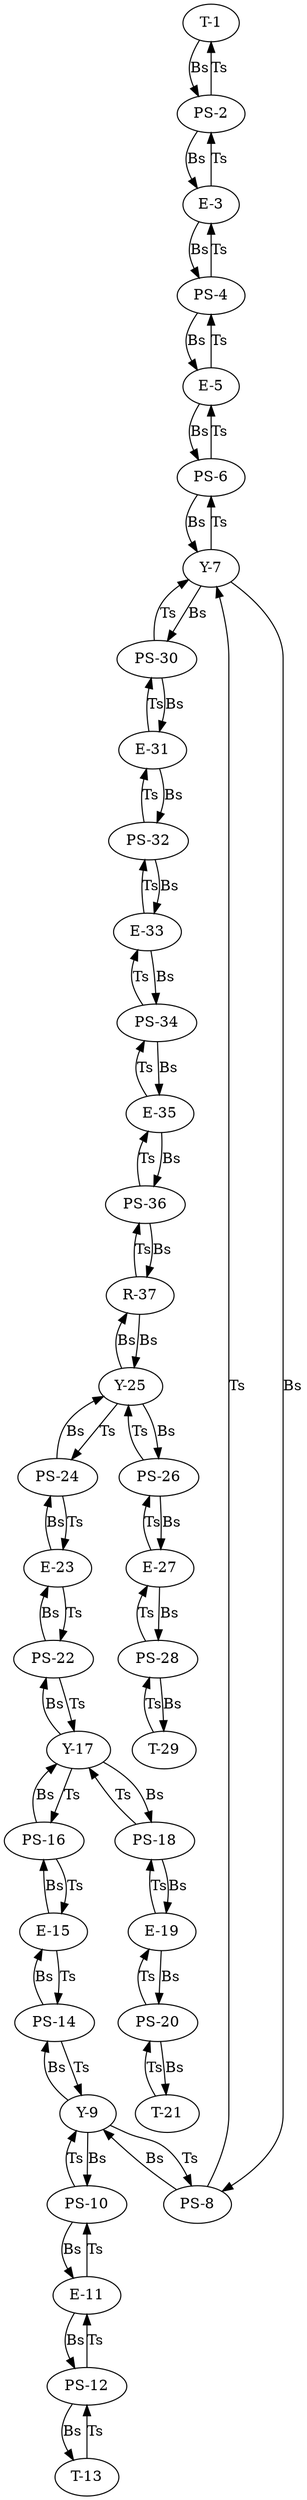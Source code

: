 digraph graphname {
"925e2d76-64ec-4805-bc50-4d6f3ab7c4c6" [label="T-1"]
"b596b587-b3c4-4c25-8bd3-f919dff63f5d" [label="E-3"]
"8458a3a7-61ce-4908-9b01-7f3e47c26490" [label="E-5"]
"9a8625fe-9db3-4334-9178-4ed53c883afc" [label="Y-7"]
"bbaa064c-1f0c-4a25-99b4-dfd227e52f9b" [label="Y-9"]
"2aa363bb-7e6f-4f1b-9e84-5ad33d7ea24e" [label="E-11"]
"39a10e42-5ce9-4cd7-876f-6df872833789" [label="T-13"]
"0e443f47-0bf8-4cbd-ad91-58cc01d0fb9e" [label="E-15"]
"8d114520-3b86-40a2-bf0f-6a0485da0f44" [label="Y-17"]
"2191c978-5555-4bea-9508-4a3c26ef5ed1" [label="E-19"]
"00b1567d-2be5-4b90-826f-b8a2138b932b" [label="T-21"]
"dfeb54b8-19a0-405a-bec7-5faee49cb46b" [label="E-23"]
"631537eb-aaaa-4ef3-ae84-bba4ecb5549f" [label="Y-25"]
"df3813c1-d1a6-4c38-b0a5-8bd0ad20acde" [label="E-27"]
"f997c36d-0f4e-4124-ac3f-5f14892b2281" [label="T-29"]
"112aabad-8b4e-4ec1-8e36-d731f7dbb863" [label="E-31"]
"129f0036-7cdc-4e2c-9d8c-19959ee185c6" [label="E-33"]
"c2fa9e0c-c493-47d7-b3d3-a87b8aacc14e" [label="E-35"]
"0c1e4af5-cc16-4425-96e4-16b8c81e99fb" [label="R-37"]
"21708c85-b74d-431b-9664-135cc974ff3b" [label="PS-2"]
"24f0fd52-4b3d-4905-8aa6-611e868cf3aa" [label="PS-4"]
"ab2abc5b-b94b-470e-9089-258890a979b1" [label="PS-6"]
"e12cd56d-ffb1-4983-894b-363b15c46617" [label="PS-8"]
"113bb118-b4a8-457a-a149-8bbbbeb3c339" [label="PS-30"]
"a398c3ba-13da-4267-860c-8f32130ec8df" [label="PS-14"]
"70f82687-98e0-4556-942e-29b6941575ad" [label="PS-10"]
"3335a615-0106-4af1-ac85-267d557dcbaa" [label="PS-12"]
"5fcaf85d-da37-478a-85e3-9bb8f851fda4" [label="PS-16"]
"108c32e9-1e6b-4e3c-95db-d7a231f3d3dd" [label="PS-22"]
"548d0f66-94f3-49d5-a370-7b5a50392fe8" [label="PS-18"]
"2b5951b0-b21c-4cdd-b94d-44d0cf1a405b" [label="PS-20"]
"31df2ef1-4cb9-4718-af98-ddffb6a16ec6" [label="PS-24"]
"5feac549-a1ad-45db-a1ec-efbdf232fe49" [label="PS-26"]
"e0e106c7-1f7d-4fd1-9f96-ae208b1154b7" [label="PS-28"]
"a5cd8d45-d843-4df3-b179-5af871a01260" [label="PS-32"]
"80b5cd15-2bf1-4a19-9ba1-b63d7a33a6ed" [label="PS-34"]
"7f79a70c-e08e-4a2e-998e-c7571475d78f" [label="PS-36"]
"925e2d76-64ec-4805-bc50-4d6f3ab7c4c6" -> "21708c85-b74d-431b-9664-135cc974ff3b" [label="Bs"]
"b596b587-b3c4-4c25-8bd3-f919dff63f5d" -> "21708c85-b74d-431b-9664-135cc974ff3b" [label="Ts"]
"b596b587-b3c4-4c25-8bd3-f919dff63f5d" -> "24f0fd52-4b3d-4905-8aa6-611e868cf3aa" [label="Bs"]
"8458a3a7-61ce-4908-9b01-7f3e47c26490" -> "24f0fd52-4b3d-4905-8aa6-611e868cf3aa" [label="Ts"]
"8458a3a7-61ce-4908-9b01-7f3e47c26490" -> "ab2abc5b-b94b-470e-9089-258890a979b1" [label="Bs"]
"9a8625fe-9db3-4334-9178-4ed53c883afc" -> "ab2abc5b-b94b-470e-9089-258890a979b1" [label="Ts"]
"9a8625fe-9db3-4334-9178-4ed53c883afc" -> "e12cd56d-ffb1-4983-894b-363b15c46617" [label="Bs"]
"9a8625fe-9db3-4334-9178-4ed53c883afc" -> "113bb118-b4a8-457a-a149-8bbbbeb3c339" [label="Bs"]
"bbaa064c-1f0c-4a25-99b4-dfd227e52f9b" -> "e12cd56d-ffb1-4983-894b-363b15c46617" [label="Ts"]
"bbaa064c-1f0c-4a25-99b4-dfd227e52f9b" -> "a398c3ba-13da-4267-860c-8f32130ec8df" [label="Bs"]
"bbaa064c-1f0c-4a25-99b4-dfd227e52f9b" -> "70f82687-98e0-4556-942e-29b6941575ad" [label="Bs"]
"2aa363bb-7e6f-4f1b-9e84-5ad33d7ea24e" -> "70f82687-98e0-4556-942e-29b6941575ad" [label="Ts"]
"2aa363bb-7e6f-4f1b-9e84-5ad33d7ea24e" -> "3335a615-0106-4af1-ac85-267d557dcbaa" [label="Bs"]
"39a10e42-5ce9-4cd7-876f-6df872833789" -> "3335a615-0106-4af1-ac85-267d557dcbaa" [label="Ts"]
"0e443f47-0bf8-4cbd-ad91-58cc01d0fb9e" -> "a398c3ba-13da-4267-860c-8f32130ec8df" [label="Ts"]
"0e443f47-0bf8-4cbd-ad91-58cc01d0fb9e" -> "5fcaf85d-da37-478a-85e3-9bb8f851fda4" [label="Bs"]
"8d114520-3b86-40a2-bf0f-6a0485da0f44" -> "5fcaf85d-da37-478a-85e3-9bb8f851fda4" [label="Ts"]
"8d114520-3b86-40a2-bf0f-6a0485da0f44" -> "108c32e9-1e6b-4e3c-95db-d7a231f3d3dd" [label="Bs"]
"8d114520-3b86-40a2-bf0f-6a0485da0f44" -> "548d0f66-94f3-49d5-a370-7b5a50392fe8" [label="Bs"]
"2191c978-5555-4bea-9508-4a3c26ef5ed1" -> "548d0f66-94f3-49d5-a370-7b5a50392fe8" [label="Ts"]
"2191c978-5555-4bea-9508-4a3c26ef5ed1" -> "2b5951b0-b21c-4cdd-b94d-44d0cf1a405b" [label="Bs"]
"00b1567d-2be5-4b90-826f-b8a2138b932b" -> "2b5951b0-b21c-4cdd-b94d-44d0cf1a405b" [label="Ts"]
"dfeb54b8-19a0-405a-bec7-5faee49cb46b" -> "108c32e9-1e6b-4e3c-95db-d7a231f3d3dd" [label="Ts"]
"dfeb54b8-19a0-405a-bec7-5faee49cb46b" -> "31df2ef1-4cb9-4718-af98-ddffb6a16ec6" [label="Bs"]
"631537eb-aaaa-4ef3-ae84-bba4ecb5549f" -> "31df2ef1-4cb9-4718-af98-ddffb6a16ec6" [label="Ts"]
"631537eb-aaaa-4ef3-ae84-bba4ecb5549f" -> "5feac549-a1ad-45db-a1ec-efbdf232fe49" [label="Bs"]
"631537eb-aaaa-4ef3-ae84-bba4ecb5549f" -> "0c1e4af5-cc16-4425-96e4-16b8c81e99fb" [label="Bs"]
"df3813c1-d1a6-4c38-b0a5-8bd0ad20acde" -> "5feac549-a1ad-45db-a1ec-efbdf232fe49" [label="Ts"]
"df3813c1-d1a6-4c38-b0a5-8bd0ad20acde" -> "e0e106c7-1f7d-4fd1-9f96-ae208b1154b7" [label="Bs"]
"f997c36d-0f4e-4124-ac3f-5f14892b2281" -> "e0e106c7-1f7d-4fd1-9f96-ae208b1154b7" [label="Ts"]
"112aabad-8b4e-4ec1-8e36-d731f7dbb863" -> "113bb118-b4a8-457a-a149-8bbbbeb3c339" [label="Ts"]
"112aabad-8b4e-4ec1-8e36-d731f7dbb863" -> "a5cd8d45-d843-4df3-b179-5af871a01260" [label="Bs"]
"129f0036-7cdc-4e2c-9d8c-19959ee185c6" -> "a5cd8d45-d843-4df3-b179-5af871a01260" [label="Ts"]
"129f0036-7cdc-4e2c-9d8c-19959ee185c6" -> "80b5cd15-2bf1-4a19-9ba1-b63d7a33a6ed" [label="Bs"]
"c2fa9e0c-c493-47d7-b3d3-a87b8aacc14e" -> "80b5cd15-2bf1-4a19-9ba1-b63d7a33a6ed" [label="Ts"]
"c2fa9e0c-c493-47d7-b3d3-a87b8aacc14e" -> "7f79a70c-e08e-4a2e-998e-c7571475d78f" [label="Bs"]
"0c1e4af5-cc16-4425-96e4-16b8c81e99fb" -> "7f79a70c-e08e-4a2e-998e-c7571475d78f" [label="Ts"]
"0c1e4af5-cc16-4425-96e4-16b8c81e99fb" -> "631537eb-aaaa-4ef3-ae84-bba4ecb5549f" [label="Bs"]
"21708c85-b74d-431b-9664-135cc974ff3b" -> "925e2d76-64ec-4805-bc50-4d6f3ab7c4c6" [label="Ts"]
"21708c85-b74d-431b-9664-135cc974ff3b" -> "b596b587-b3c4-4c25-8bd3-f919dff63f5d" [label="Bs"]
"24f0fd52-4b3d-4905-8aa6-611e868cf3aa" -> "b596b587-b3c4-4c25-8bd3-f919dff63f5d" [label="Ts"]
"24f0fd52-4b3d-4905-8aa6-611e868cf3aa" -> "8458a3a7-61ce-4908-9b01-7f3e47c26490" [label="Bs"]
"ab2abc5b-b94b-470e-9089-258890a979b1" -> "8458a3a7-61ce-4908-9b01-7f3e47c26490" [label="Ts"]
"ab2abc5b-b94b-470e-9089-258890a979b1" -> "9a8625fe-9db3-4334-9178-4ed53c883afc" [label="Bs"]
"e12cd56d-ffb1-4983-894b-363b15c46617" -> "9a8625fe-9db3-4334-9178-4ed53c883afc" [label="Ts"]
"e12cd56d-ffb1-4983-894b-363b15c46617" -> "bbaa064c-1f0c-4a25-99b4-dfd227e52f9b" [label="Bs"]
"113bb118-b4a8-457a-a149-8bbbbeb3c339" -> "9a8625fe-9db3-4334-9178-4ed53c883afc" [label="Ts"]
"113bb118-b4a8-457a-a149-8bbbbeb3c339" -> "112aabad-8b4e-4ec1-8e36-d731f7dbb863" [label="Bs"]
"a398c3ba-13da-4267-860c-8f32130ec8df" -> "bbaa064c-1f0c-4a25-99b4-dfd227e52f9b" [label="Ts"]
"a398c3ba-13da-4267-860c-8f32130ec8df" -> "0e443f47-0bf8-4cbd-ad91-58cc01d0fb9e" [label="Bs"]
"70f82687-98e0-4556-942e-29b6941575ad" -> "bbaa064c-1f0c-4a25-99b4-dfd227e52f9b" [label="Ts"]
"70f82687-98e0-4556-942e-29b6941575ad" -> "2aa363bb-7e6f-4f1b-9e84-5ad33d7ea24e" [label="Bs"]
"3335a615-0106-4af1-ac85-267d557dcbaa" -> "2aa363bb-7e6f-4f1b-9e84-5ad33d7ea24e" [label="Ts"]
"3335a615-0106-4af1-ac85-267d557dcbaa" -> "39a10e42-5ce9-4cd7-876f-6df872833789" [label="Bs"]
"5fcaf85d-da37-478a-85e3-9bb8f851fda4" -> "0e443f47-0bf8-4cbd-ad91-58cc01d0fb9e" [label="Ts"]
"5fcaf85d-da37-478a-85e3-9bb8f851fda4" -> "8d114520-3b86-40a2-bf0f-6a0485da0f44" [label="Bs"]
"108c32e9-1e6b-4e3c-95db-d7a231f3d3dd" -> "8d114520-3b86-40a2-bf0f-6a0485da0f44" [label="Ts"]
"108c32e9-1e6b-4e3c-95db-d7a231f3d3dd" -> "dfeb54b8-19a0-405a-bec7-5faee49cb46b" [label="Bs"]
"548d0f66-94f3-49d5-a370-7b5a50392fe8" -> "8d114520-3b86-40a2-bf0f-6a0485da0f44" [label="Ts"]
"548d0f66-94f3-49d5-a370-7b5a50392fe8" -> "2191c978-5555-4bea-9508-4a3c26ef5ed1" [label="Bs"]
"2b5951b0-b21c-4cdd-b94d-44d0cf1a405b" -> "2191c978-5555-4bea-9508-4a3c26ef5ed1" [label="Ts"]
"2b5951b0-b21c-4cdd-b94d-44d0cf1a405b" -> "00b1567d-2be5-4b90-826f-b8a2138b932b" [label="Bs"]
"31df2ef1-4cb9-4718-af98-ddffb6a16ec6" -> "dfeb54b8-19a0-405a-bec7-5faee49cb46b" [label="Ts"]
"31df2ef1-4cb9-4718-af98-ddffb6a16ec6" -> "631537eb-aaaa-4ef3-ae84-bba4ecb5549f" [label="Bs"]
"5feac549-a1ad-45db-a1ec-efbdf232fe49" -> "631537eb-aaaa-4ef3-ae84-bba4ecb5549f" [label="Ts"]
"5feac549-a1ad-45db-a1ec-efbdf232fe49" -> "df3813c1-d1a6-4c38-b0a5-8bd0ad20acde" [label="Bs"]
"e0e106c7-1f7d-4fd1-9f96-ae208b1154b7" -> "df3813c1-d1a6-4c38-b0a5-8bd0ad20acde" [label="Ts"]
"e0e106c7-1f7d-4fd1-9f96-ae208b1154b7" -> "f997c36d-0f4e-4124-ac3f-5f14892b2281" [label="Bs"]
"a5cd8d45-d843-4df3-b179-5af871a01260" -> "112aabad-8b4e-4ec1-8e36-d731f7dbb863" [label="Ts"]
"a5cd8d45-d843-4df3-b179-5af871a01260" -> "129f0036-7cdc-4e2c-9d8c-19959ee185c6" [label="Bs"]
"80b5cd15-2bf1-4a19-9ba1-b63d7a33a6ed" -> "129f0036-7cdc-4e2c-9d8c-19959ee185c6" [label="Ts"]
"80b5cd15-2bf1-4a19-9ba1-b63d7a33a6ed" -> "c2fa9e0c-c493-47d7-b3d3-a87b8aacc14e" [label="Bs"]
"7f79a70c-e08e-4a2e-998e-c7571475d78f" -> "c2fa9e0c-c493-47d7-b3d3-a87b8aacc14e" [label="Ts"]
"7f79a70c-e08e-4a2e-998e-c7571475d78f" -> "0c1e4af5-cc16-4425-96e4-16b8c81e99fb" [label="Bs"]
}